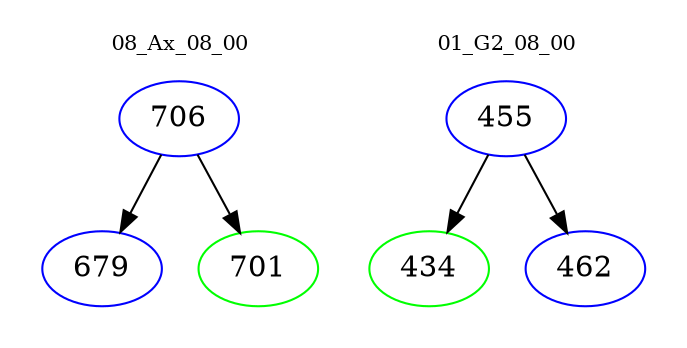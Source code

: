 digraph{
subgraph cluster_0 {
color = white
label = "08_Ax_08_00";
fontsize=10;
T0_706 [label="706", color="blue"]
T0_706 -> T0_679 [color="black"]
T0_679 [label="679", color="blue"]
T0_706 -> T0_701 [color="black"]
T0_701 [label="701", color="green"]
}
subgraph cluster_1 {
color = white
label = "01_G2_08_00";
fontsize=10;
T1_455 [label="455", color="blue"]
T1_455 -> T1_434 [color="black"]
T1_434 [label="434", color="green"]
T1_455 -> T1_462 [color="black"]
T1_462 [label="462", color="blue"]
}
}
